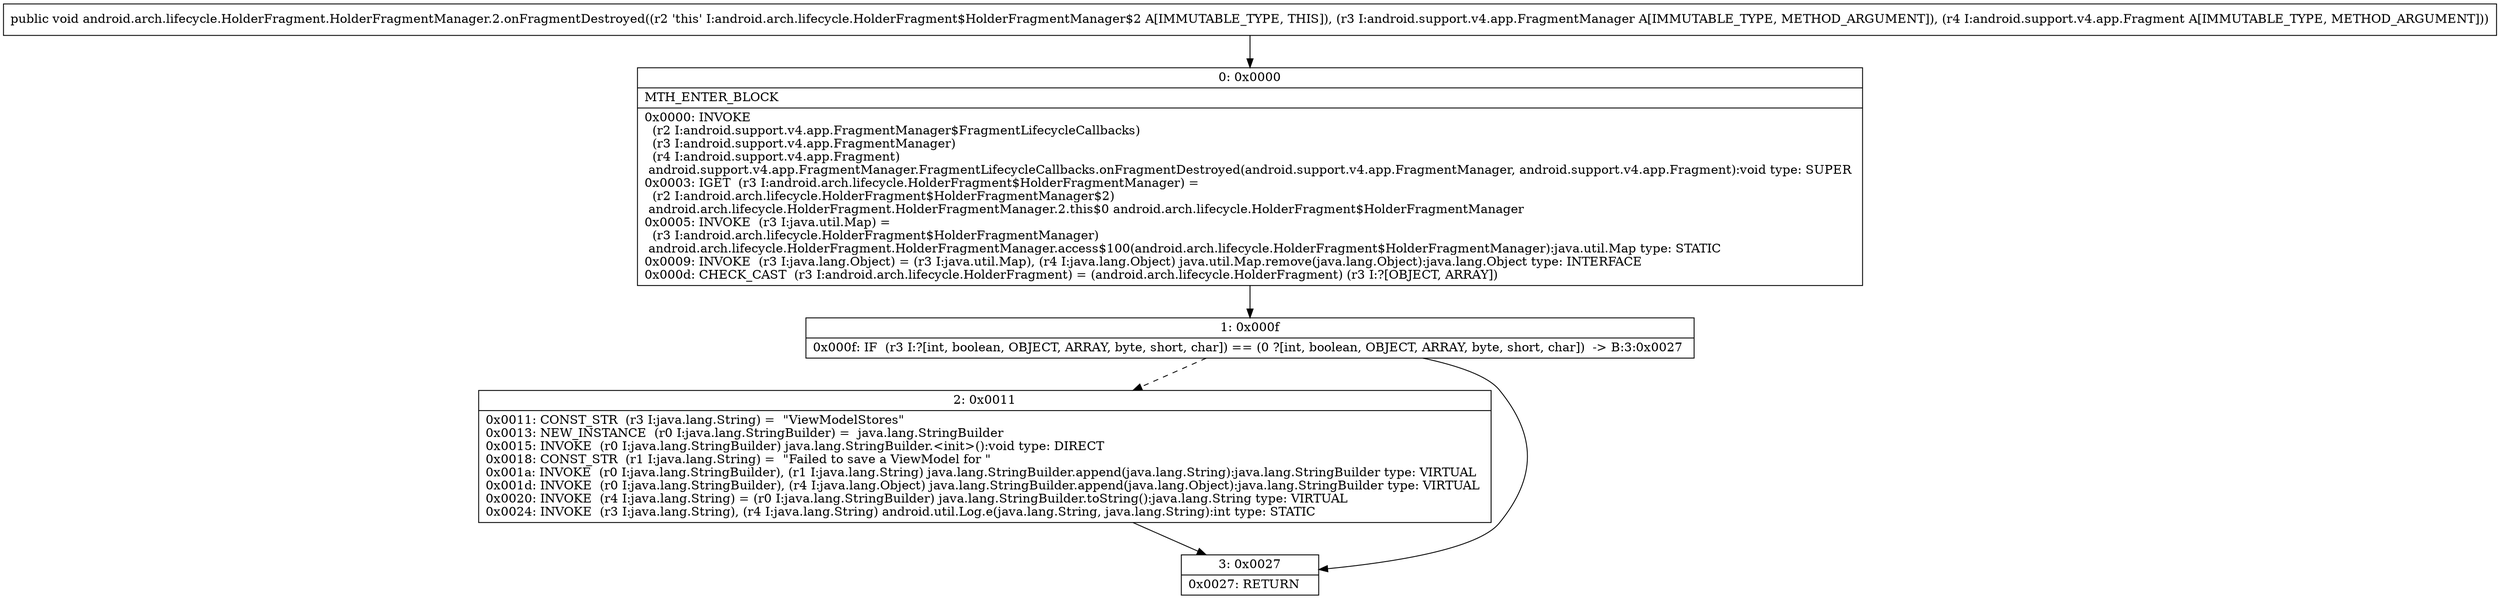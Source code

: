 digraph "CFG forandroid.arch.lifecycle.HolderFragment.HolderFragmentManager.2.onFragmentDestroyed(Landroid\/support\/v4\/app\/FragmentManager;Landroid\/support\/v4\/app\/Fragment;)V" {
Node_0 [shape=record,label="{0\:\ 0x0000|MTH_ENTER_BLOCK\l|0x0000: INVOKE  \l  (r2 I:android.support.v4.app.FragmentManager$FragmentLifecycleCallbacks)\l  (r3 I:android.support.v4.app.FragmentManager)\l  (r4 I:android.support.v4.app.Fragment)\l android.support.v4.app.FragmentManager.FragmentLifecycleCallbacks.onFragmentDestroyed(android.support.v4.app.FragmentManager, android.support.v4.app.Fragment):void type: SUPER \l0x0003: IGET  (r3 I:android.arch.lifecycle.HolderFragment$HolderFragmentManager) = \l  (r2 I:android.arch.lifecycle.HolderFragment$HolderFragmentManager$2)\l android.arch.lifecycle.HolderFragment.HolderFragmentManager.2.this$0 android.arch.lifecycle.HolderFragment$HolderFragmentManager \l0x0005: INVOKE  (r3 I:java.util.Map) = \l  (r3 I:android.arch.lifecycle.HolderFragment$HolderFragmentManager)\l android.arch.lifecycle.HolderFragment.HolderFragmentManager.access$100(android.arch.lifecycle.HolderFragment$HolderFragmentManager):java.util.Map type: STATIC \l0x0009: INVOKE  (r3 I:java.lang.Object) = (r3 I:java.util.Map), (r4 I:java.lang.Object) java.util.Map.remove(java.lang.Object):java.lang.Object type: INTERFACE \l0x000d: CHECK_CAST  (r3 I:android.arch.lifecycle.HolderFragment) = (android.arch.lifecycle.HolderFragment) (r3 I:?[OBJECT, ARRAY]) \l}"];
Node_1 [shape=record,label="{1\:\ 0x000f|0x000f: IF  (r3 I:?[int, boolean, OBJECT, ARRAY, byte, short, char]) == (0 ?[int, boolean, OBJECT, ARRAY, byte, short, char])  \-\> B:3:0x0027 \l}"];
Node_2 [shape=record,label="{2\:\ 0x0011|0x0011: CONST_STR  (r3 I:java.lang.String) =  \"ViewModelStores\" \l0x0013: NEW_INSTANCE  (r0 I:java.lang.StringBuilder) =  java.lang.StringBuilder \l0x0015: INVOKE  (r0 I:java.lang.StringBuilder) java.lang.StringBuilder.\<init\>():void type: DIRECT \l0x0018: CONST_STR  (r1 I:java.lang.String) =  \"Failed to save a ViewModel for \" \l0x001a: INVOKE  (r0 I:java.lang.StringBuilder), (r1 I:java.lang.String) java.lang.StringBuilder.append(java.lang.String):java.lang.StringBuilder type: VIRTUAL \l0x001d: INVOKE  (r0 I:java.lang.StringBuilder), (r4 I:java.lang.Object) java.lang.StringBuilder.append(java.lang.Object):java.lang.StringBuilder type: VIRTUAL \l0x0020: INVOKE  (r4 I:java.lang.String) = (r0 I:java.lang.StringBuilder) java.lang.StringBuilder.toString():java.lang.String type: VIRTUAL \l0x0024: INVOKE  (r3 I:java.lang.String), (r4 I:java.lang.String) android.util.Log.e(java.lang.String, java.lang.String):int type: STATIC \l}"];
Node_3 [shape=record,label="{3\:\ 0x0027|0x0027: RETURN   \l}"];
MethodNode[shape=record,label="{public void android.arch.lifecycle.HolderFragment.HolderFragmentManager.2.onFragmentDestroyed((r2 'this' I:android.arch.lifecycle.HolderFragment$HolderFragmentManager$2 A[IMMUTABLE_TYPE, THIS]), (r3 I:android.support.v4.app.FragmentManager A[IMMUTABLE_TYPE, METHOD_ARGUMENT]), (r4 I:android.support.v4.app.Fragment A[IMMUTABLE_TYPE, METHOD_ARGUMENT])) }"];
MethodNode -> Node_0;
Node_0 -> Node_1;
Node_1 -> Node_2[style=dashed];
Node_1 -> Node_3;
Node_2 -> Node_3;
}

